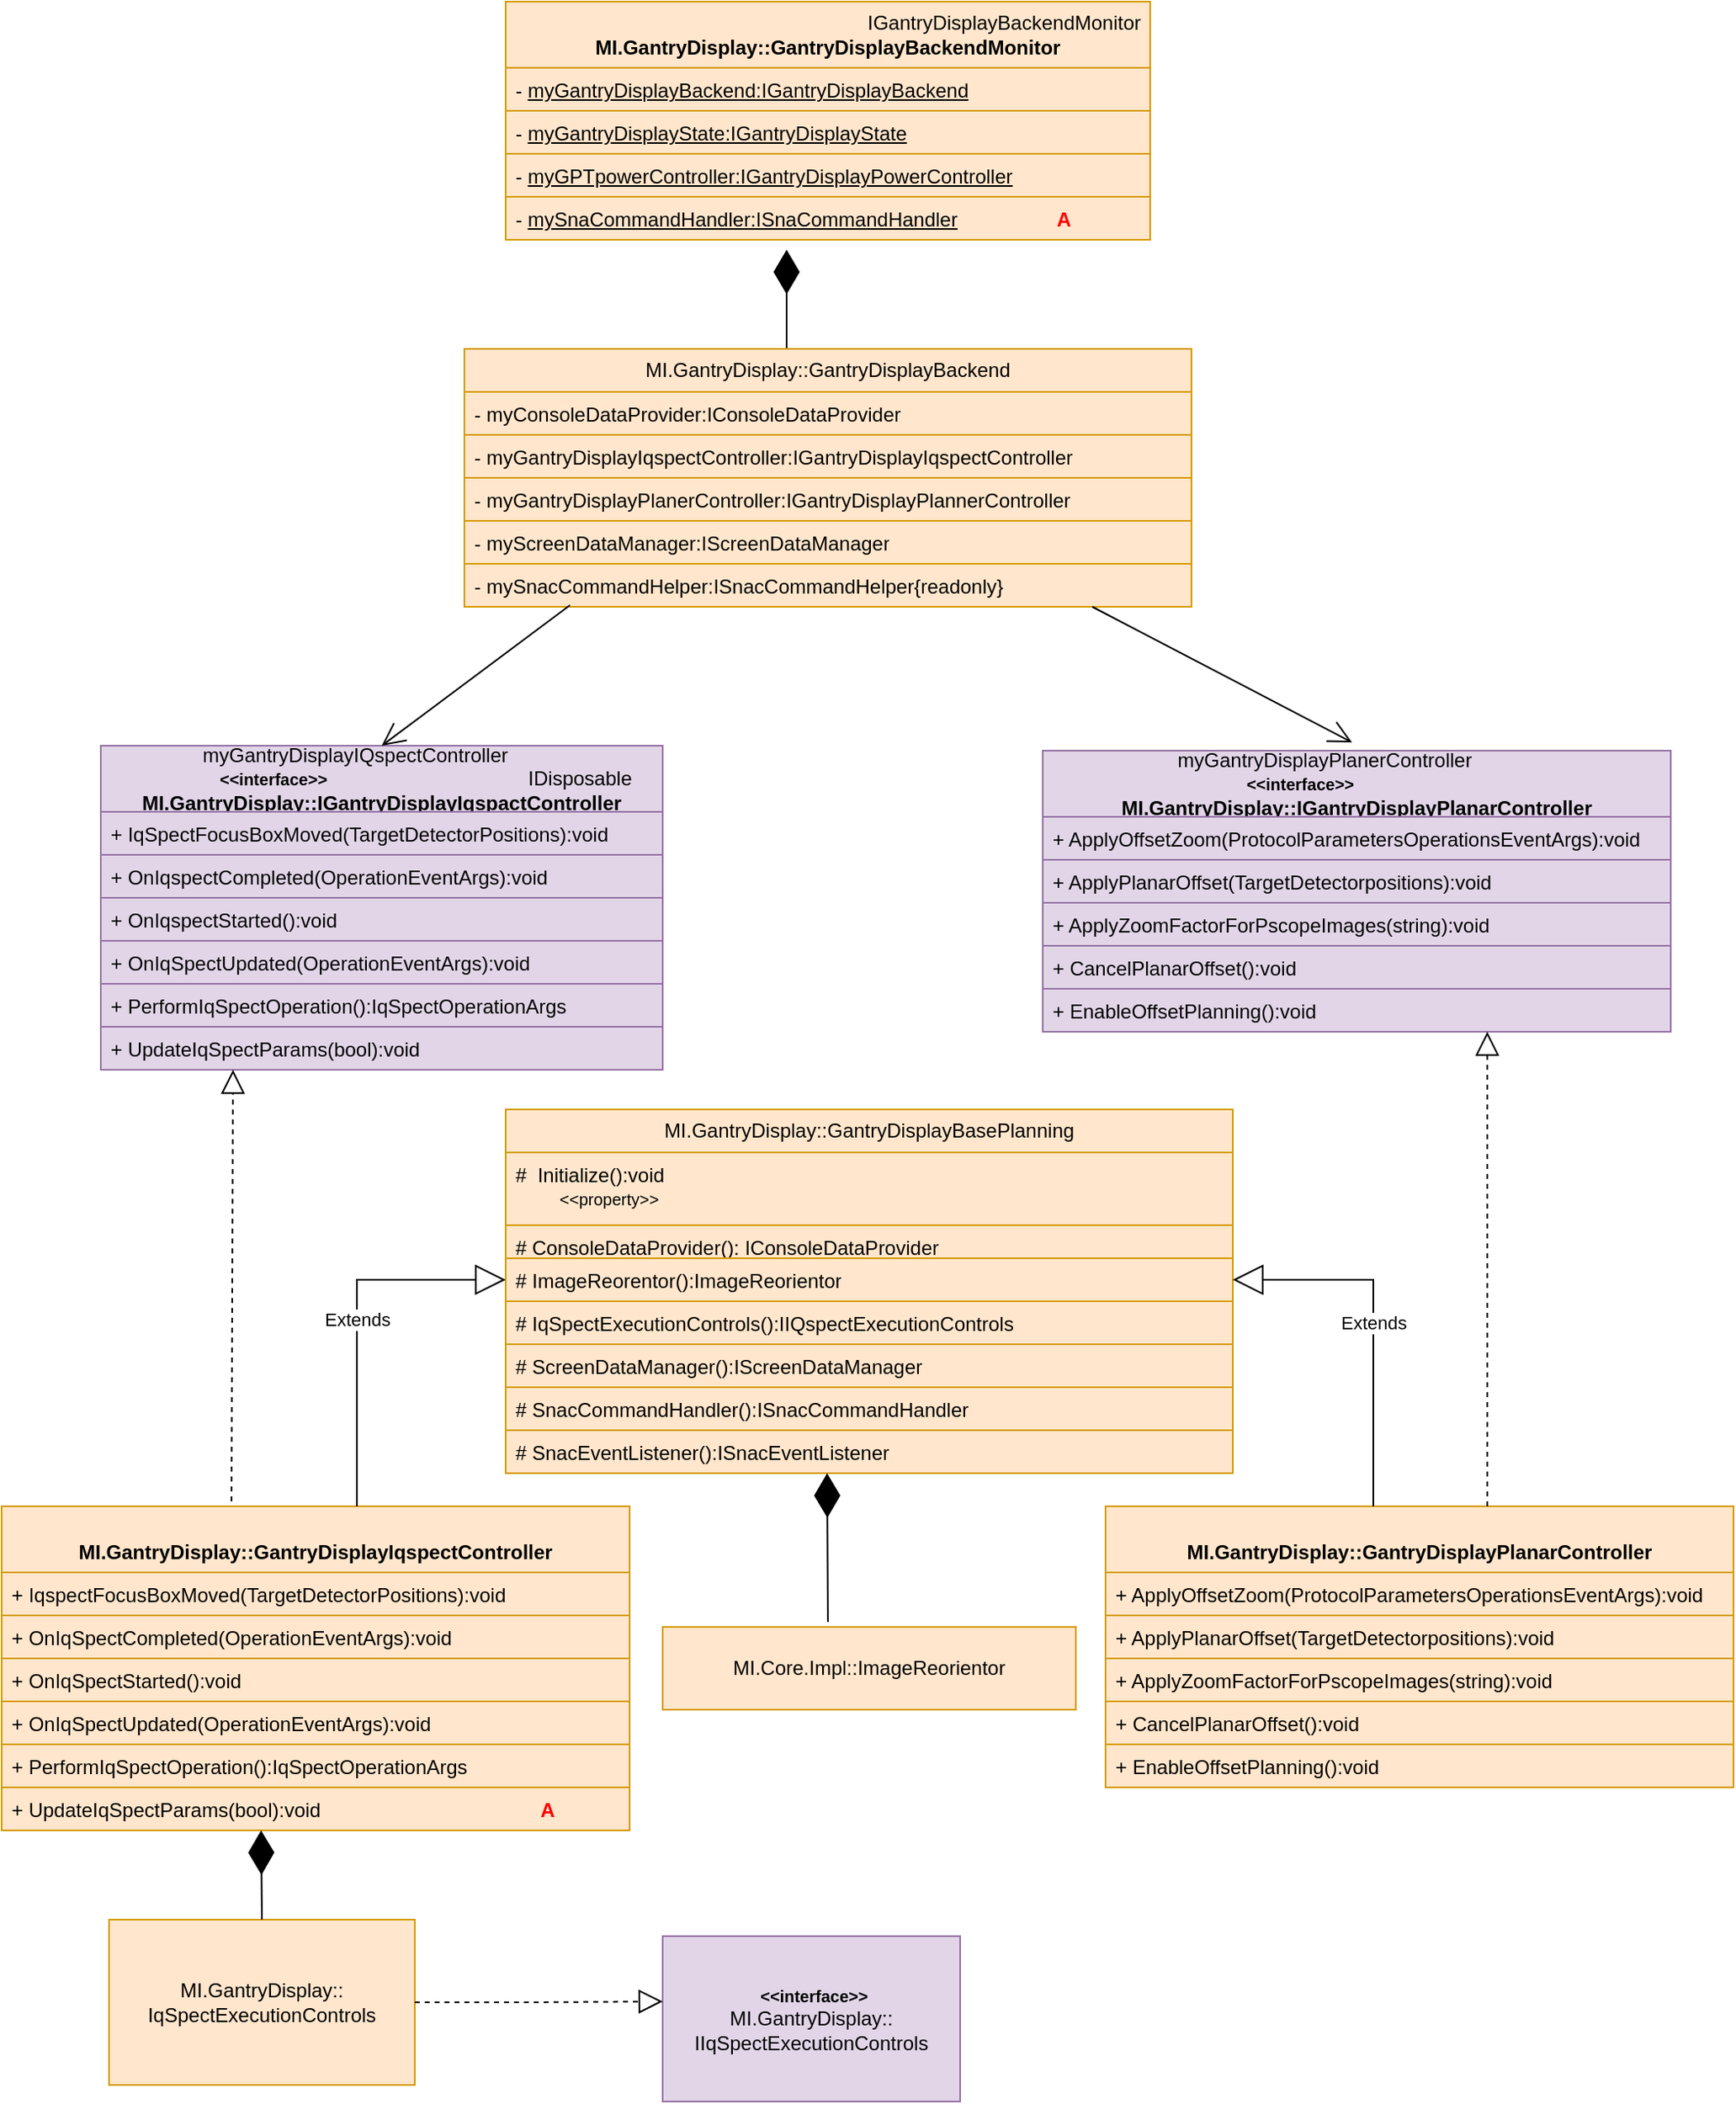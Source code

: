 <mxfile version="26.0.16">
  <diagram name="Page-1" id="TksuoGWnSPnkqVFUxa55">
    <mxGraphModel dx="2261" dy="738" grid="1" gridSize="10" guides="1" tooltips="1" connect="1" arrows="1" fold="1" page="1" pageScale="1" pageWidth="827" pageHeight="1169" math="0" shadow="0">
      <root>
        <mxCell id="0" />
        <mxCell id="1" parent="0" />
        <mxCell id="m1aVc9m82LFshHKvYNeb-1" value="&lt;span style=&quot;white-space: pre;&quot;&gt;&#x9;&lt;/span&gt;&lt;span style=&quot;white-space: pre;&quot;&gt;&#x9;&lt;/span&gt;&lt;span style=&quot;white-space: pre;&quot;&gt;&#x9;&lt;/span&gt;&lt;span style=&quot;white-space: pre;&quot;&gt;&#x9;&lt;/span&gt;&lt;span style=&quot;white-space: pre;&quot;&gt;&#x9;&lt;/span&gt;&lt;span style=&quot;white-space: pre;&quot;&gt;&#x9;&lt;/span&gt;&lt;span style=&quot;white-space: pre;&quot;&gt;&#x9;&lt;/span&gt;&lt;span style=&quot;white-space: pre;&quot;&gt;&#x9;&lt;/span&gt;IGantryDisplayBackendMonitor&lt;br&gt;&lt;b&gt;MI.GantryDisplay::GantryDisplayBackendMonitor&lt;/b&gt;" style="swimlane;fontStyle=0;childLayout=stackLayout;horizontal=1;startSize=40;fillColor=#ffe6cc;horizontalStack=0;resizeParent=1;resizeParentMax=0;resizeLast=0;collapsible=1;marginBottom=0;whiteSpace=wrap;html=1;strokeColor=#d79b00;" parent="1" vertex="1">
          <mxGeometry x="15" y="20" width="390" height="144" as="geometry">
            <mxRectangle x="330" y="180" width="300" height="40" as="alternateBounds" />
          </mxGeometry>
        </mxCell>
        <mxCell id="m1aVc9m82LFshHKvYNeb-2" value="- &lt;u&gt;myGantryDisplayBackend:IGantryDisplayBackend&lt;/u&gt;" style="text;strokeColor=#d79b00;fillColor=#ffe6cc;align=left;verticalAlign=top;spacingLeft=4;spacingRight=4;overflow=hidden;rotatable=0;points=[[0,0.5],[1,0.5]];portConstraint=eastwest;whiteSpace=wrap;html=1;" parent="m1aVc9m82LFshHKvYNeb-1" vertex="1">
          <mxGeometry y="40" width="390" height="26" as="geometry" />
        </mxCell>
        <mxCell id="m1aVc9m82LFshHKvYNeb-3" value="- &lt;u&gt;myGantryDisplayState:IGantryDisplayState&lt;/u&gt;" style="text;strokeColor=#d79b00;fillColor=#ffe6cc;align=left;verticalAlign=top;spacingLeft=4;spacingRight=4;overflow=hidden;rotatable=0;points=[[0,0.5],[1,0.5]];portConstraint=eastwest;whiteSpace=wrap;html=1;" parent="m1aVc9m82LFshHKvYNeb-1" vertex="1">
          <mxGeometry y="66" width="390" height="26" as="geometry" />
        </mxCell>
        <mxCell id="m1aVc9m82LFshHKvYNeb-4" value="- &lt;u&gt;myGPTpowerController:IGantryDisplayPowerController&lt;/u&gt;" style="text;strokeColor=#d79b00;fillColor=#ffe6cc;align=left;verticalAlign=top;spacingLeft=4;spacingRight=4;overflow=hidden;rotatable=0;points=[[0,0.5],[1,0.5]];portConstraint=eastwest;whiteSpace=wrap;html=1;" parent="m1aVc9m82LFshHKvYNeb-1" vertex="1">
          <mxGeometry y="92" width="390" height="26" as="geometry" />
        </mxCell>
        <mxCell id="_K_-Zk2MpaU-eOK9Bb0K-5" value="" style="endArrow=diamondThin;endFill=1;endSize=24;html=1;rounded=0;" edge="1" parent="m1aVc9m82LFshHKvYNeb-1">
          <mxGeometry width="160" relative="1" as="geometry">
            <mxPoint x="170" y="210.02" as="sourcePoint" />
            <mxPoint x="170" y="150" as="targetPoint" />
          </mxGeometry>
        </mxCell>
        <mxCell id="m1aVc9m82LFshHKvYNeb-5" value="- &lt;u&gt;mySnaCommandHandler:ISnaCommandHandler&lt;/u&gt;&amp;nbsp; &amp;nbsp; &amp;nbsp; &amp;nbsp; &amp;nbsp; &amp;nbsp; &amp;nbsp; &amp;nbsp; &amp;nbsp; &lt;b&gt;&lt;font style=&quot;color: rgb(255, 0, 0);&quot;&gt;A&lt;/font&gt;&lt;/b&gt;" style="text;strokeColor=#d79b00;fillColor=#ffe6cc;align=left;verticalAlign=top;spacingLeft=4;spacingRight=4;overflow=hidden;rotatable=0;points=[[0,0.5],[1,0.5]];portConstraint=eastwest;whiteSpace=wrap;html=1;" parent="m1aVc9m82LFshHKvYNeb-1" vertex="1">
          <mxGeometry y="118" width="390" height="26" as="geometry" />
        </mxCell>
        <mxCell id="StuuOwL_MEqQ0MTykpJd-1" value="MI.GantryDisplay::GantryDisplayBackend" style="swimlane;fontStyle=0;childLayout=stackLayout;horizontal=1;startSize=26;fillColor=#ffe6cc;horizontalStack=0;resizeParent=1;resizeParentMax=0;resizeLast=0;collapsible=1;marginBottom=0;whiteSpace=wrap;html=1;strokeColor=#d79b00;" parent="1" vertex="1">
          <mxGeometry x="-10" y="230" width="440" height="156" as="geometry" />
        </mxCell>
        <mxCell id="StuuOwL_MEqQ0MTykpJd-2" value="- myConsoleDataProvider:IConsoleDataProvider" style="text;strokeColor=#d79b00;fillColor=#ffe6cc;align=left;verticalAlign=top;spacingLeft=4;spacingRight=4;overflow=hidden;rotatable=0;points=[[0,0.5],[1,0.5]];portConstraint=eastwest;whiteSpace=wrap;html=1;" parent="StuuOwL_MEqQ0MTykpJd-1" vertex="1">
          <mxGeometry y="26" width="440" height="26" as="geometry" />
        </mxCell>
        <mxCell id="StuuOwL_MEqQ0MTykpJd-3" value="- myGantryDisplayIqspectController:IGantryDisplayIqspectController" style="text;strokeColor=#d79b00;fillColor=#ffe6cc;align=left;verticalAlign=top;spacingLeft=4;spacingRight=4;overflow=hidden;rotatable=0;points=[[0,0.5],[1,0.5]];portConstraint=eastwest;whiteSpace=wrap;html=1;" parent="StuuOwL_MEqQ0MTykpJd-1" vertex="1">
          <mxGeometry y="52" width="440" height="26" as="geometry" />
        </mxCell>
        <mxCell id="StuuOwL_MEqQ0MTykpJd-4" value="- myGantryDisplayPlanerController:IGantryDisplayPlannerController" style="text;strokeColor=#d79b00;fillColor=#ffe6cc;align=left;verticalAlign=top;spacingLeft=4;spacingRight=4;overflow=hidden;rotatable=0;points=[[0,0.5],[1,0.5]];portConstraint=eastwest;whiteSpace=wrap;html=1;" parent="StuuOwL_MEqQ0MTykpJd-1" vertex="1">
          <mxGeometry y="78" width="440" height="26" as="geometry" />
        </mxCell>
        <mxCell id="_K_-Zk2MpaU-eOK9Bb0K-1" value="- myScreenDataManager:IScreenDataManager" style="text;strokeColor=#d79b00;fillColor=#ffe6cc;align=left;verticalAlign=top;spacingLeft=4;spacingRight=4;overflow=hidden;rotatable=0;points=[[0,0.5],[1,0.5]];portConstraint=eastwest;whiteSpace=wrap;html=1;" vertex="1" parent="StuuOwL_MEqQ0MTykpJd-1">
          <mxGeometry y="104" width="440" height="26" as="geometry" />
        </mxCell>
        <mxCell id="_K_-Zk2MpaU-eOK9Bb0K-2" value="- mySnacCommandHelper:ISnacCommandHelper{readonly}" style="text;strokeColor=#d79b00;fillColor=#ffe6cc;align=left;verticalAlign=top;spacingLeft=4;spacingRight=4;overflow=hidden;rotatable=0;points=[[0,0.5],[1,0.5]];portConstraint=eastwest;whiteSpace=wrap;html=1;" vertex="1" parent="StuuOwL_MEqQ0MTykpJd-1">
          <mxGeometry y="130" width="440" height="26" as="geometry" />
        </mxCell>
        <mxCell id="_K_-Zk2MpaU-eOK9Bb0K-6" value="&lt;span style=&quot;white-space: pre;&quot;&gt;&#x9;&lt;/span&gt;&lt;span style=&quot;white-space: pre;&quot;&gt;&#x9;&lt;/span&gt;&lt;span style=&quot;white-space: pre;&quot;&gt;&#x9;&lt;/span&gt;myGantryDisplayIQspectController&lt;span style=&quot;white-space: pre;&quot;&gt;&#x9;&lt;/span&gt;&lt;span style=&quot;white-space: pre;&quot;&gt;&#x9;&lt;/span&gt;&lt;span style=&quot;white-space: pre;&quot;&gt;&#x9;&lt;/span&gt;&lt;span style=&quot;white-space: pre;&quot;&gt;&#x9;&lt;/span&gt;&lt;span style=&quot;white-space: pre;&quot;&gt;&#x9;&lt;/span&gt;&amp;nbsp; &amp;nbsp; &amp;nbsp; &amp;nbsp; &amp;nbsp; &amp;nbsp; &amp;nbsp; &amp;nbsp; &amp;nbsp;&lt;b&gt; &lt;font style=&quot;font-size: 10px;&quot;&gt;&amp;lt;&amp;lt;interface&amp;gt;&amp;gt;&lt;/font&gt;&lt;span style=&quot;white-space: pre;&quot;&gt;&#x9;&lt;/span&gt;&lt;/b&gt;&lt;span style=&quot;white-space: pre;&quot;&gt;&#x9;&lt;/span&gt;&lt;span style=&quot;white-space: pre;&quot;&gt;&#x9;&lt;/span&gt;&lt;span style=&quot;white-space: pre;&quot;&gt;&#x9;&lt;/span&gt;&lt;span style=&quot;white-space: pre;&quot;&gt;&#x9;&lt;/span&gt;IDisposable&lt;br&gt;&lt;b&gt;MI.GantryDisplay::IGantryDisplayIqspactController&lt;/b&gt;" style="swimlane;fontStyle=0;childLayout=stackLayout;horizontal=1;startSize=40;fillColor=#e1d5e7;horizontalStack=0;resizeParent=1;resizeParentMax=0;resizeLast=0;collapsible=1;marginBottom=0;whiteSpace=wrap;html=1;strokeColor=#9673a6;" vertex="1" parent="1">
          <mxGeometry x="-230" y="470" width="340" height="196" as="geometry">
            <mxRectangle x="330" y="180" width="300" height="40" as="alternateBounds" />
          </mxGeometry>
        </mxCell>
        <mxCell id="_K_-Zk2MpaU-eOK9Bb0K-7" value="+ IqSpectFocusBoxMoved(TargetDetectorPositions):void" style="text;strokeColor=#9673a6;fillColor=#e1d5e7;align=left;verticalAlign=top;spacingLeft=4;spacingRight=4;overflow=hidden;rotatable=0;points=[[0,0.5],[1,0.5]];portConstraint=eastwest;whiteSpace=wrap;html=1;" vertex="1" parent="_K_-Zk2MpaU-eOK9Bb0K-6">
          <mxGeometry y="40" width="340" height="26" as="geometry" />
        </mxCell>
        <mxCell id="_K_-Zk2MpaU-eOK9Bb0K-8" value="+ OnIqspectCompleted(OperationEventArgs):void" style="text;strokeColor=#9673a6;fillColor=#e1d5e7;align=left;verticalAlign=top;spacingLeft=4;spacingRight=4;overflow=hidden;rotatable=0;points=[[0,0.5],[1,0.5]];portConstraint=eastwest;whiteSpace=wrap;html=1;" vertex="1" parent="_K_-Zk2MpaU-eOK9Bb0K-6">
          <mxGeometry y="66" width="340" height="26" as="geometry" />
        </mxCell>
        <mxCell id="_K_-Zk2MpaU-eOK9Bb0K-9" value="+ OnIqspectStarted():void" style="text;strokeColor=#9673a6;fillColor=#e1d5e7;align=left;verticalAlign=top;spacingLeft=4;spacingRight=4;overflow=hidden;rotatable=0;points=[[0,0.5],[1,0.5]];portConstraint=eastwest;whiteSpace=wrap;html=1;" vertex="1" parent="_K_-Zk2MpaU-eOK9Bb0K-6">
          <mxGeometry y="92" width="340" height="26" as="geometry" />
        </mxCell>
        <mxCell id="_K_-Zk2MpaU-eOK9Bb0K-11" value="+ OnIqSpectUpdated(OperationEventArgs):void" style="text;strokeColor=#9673a6;fillColor=#e1d5e7;align=left;verticalAlign=top;spacingLeft=4;spacingRight=4;overflow=hidden;rotatable=0;points=[[0,0.5],[1,0.5]];portConstraint=eastwest;whiteSpace=wrap;html=1;" vertex="1" parent="_K_-Zk2MpaU-eOK9Bb0K-6">
          <mxGeometry y="118" width="340" height="26" as="geometry" />
        </mxCell>
        <mxCell id="_K_-Zk2MpaU-eOK9Bb0K-18" value="+ PerformIqSpectOperation():IqSpectOperationArgs" style="text;strokeColor=#9673a6;fillColor=#e1d5e7;align=left;verticalAlign=top;spacingLeft=4;spacingRight=4;overflow=hidden;rotatable=0;points=[[0,0.5],[1,0.5]];portConstraint=eastwest;whiteSpace=wrap;html=1;" vertex="1" parent="_K_-Zk2MpaU-eOK9Bb0K-6">
          <mxGeometry y="144" width="340" height="26" as="geometry" />
        </mxCell>
        <mxCell id="_K_-Zk2MpaU-eOK9Bb0K-19" value="+ UpdateIqSpectParams(bool):void" style="text;strokeColor=#9673a6;fillColor=#e1d5e7;align=left;verticalAlign=top;spacingLeft=4;spacingRight=4;overflow=hidden;rotatable=0;points=[[0,0.5],[1,0.5]];portConstraint=eastwest;whiteSpace=wrap;html=1;" vertex="1" parent="_K_-Zk2MpaU-eOK9Bb0K-6">
          <mxGeometry y="170" width="340" height="26" as="geometry" />
        </mxCell>
        <mxCell id="_K_-Zk2MpaU-eOK9Bb0K-20" value="&lt;span style=&quot;white-space: pre;&quot;&gt;&#x9;&lt;/span&gt;&lt;span style=&quot;white-space: pre;&quot;&gt;&#x9;&lt;/span&gt;&lt;span style=&quot;white-space: pre;&quot;&gt;&#x9;&lt;/span&gt;myGantryDisplayPlanerController&lt;span style=&quot;white-space: pre;&quot;&gt;&#x9;&lt;/span&gt;&lt;span style=&quot;white-space: pre;&quot;&gt;&#x9;&lt;/span&gt;&lt;span style=&quot;white-space: pre;&quot;&gt;&#x9;&lt;/span&gt;&lt;span style=&quot;white-space: pre;&quot;&gt;&#x9;&lt;/span&gt;&lt;span style=&quot;white-space: pre;&quot;&gt;&#x9;&lt;/span&gt;&amp;nbsp; &amp;nbsp; &amp;nbsp; &amp;nbsp; &amp;nbsp; &amp;nbsp; &amp;nbsp; &amp;nbsp; &amp;nbsp;&lt;b&gt; &lt;font style=&quot;font-size: 10px;&quot;&gt;&amp;lt;&amp;lt;interface&amp;gt;&amp;gt;&lt;/font&gt;&lt;/b&gt;&lt;span style=&quot;white-space: pre;&quot;&gt;&#x9;&lt;/span&gt;&lt;span style=&quot;white-space: pre;&quot;&gt;&#x9;&lt;/span&gt;&lt;span style=&quot;white-space: pre;&quot;&gt;&#x9;&lt;/span&gt;&lt;span style=&quot;white-space: pre;&quot;&gt;&#x9;&lt;/span&gt;&lt;span style=&quot;white-space: pre;&quot;&gt;&#x9;&lt;/span&gt;&lt;br&gt;&lt;b&gt;MI.GantryDisplay::IGantryDisplayPlanarController&lt;/b&gt;" style="swimlane;fontStyle=0;childLayout=stackLayout;horizontal=1;startSize=40;fillColor=#e1d5e7;horizontalStack=0;resizeParent=1;resizeParentMax=0;resizeLast=0;collapsible=1;marginBottom=0;whiteSpace=wrap;html=1;strokeColor=#9673a6;" vertex="1" parent="1">
          <mxGeometry x="340" y="473" width="380" height="170" as="geometry">
            <mxRectangle x="330" y="180" width="300" height="40" as="alternateBounds" />
          </mxGeometry>
        </mxCell>
        <mxCell id="_K_-Zk2MpaU-eOK9Bb0K-21" value="+ ApplyOffsetZoom(ProtocolParametersOperationsEventArgs):void" style="text;strokeColor=#9673a6;fillColor=#e1d5e7;align=left;verticalAlign=top;spacingLeft=4;spacingRight=4;overflow=hidden;rotatable=0;points=[[0,0.5],[1,0.5]];portConstraint=eastwest;whiteSpace=wrap;html=1;" vertex="1" parent="_K_-Zk2MpaU-eOK9Bb0K-20">
          <mxGeometry y="40" width="380" height="26" as="geometry" />
        </mxCell>
        <mxCell id="_K_-Zk2MpaU-eOK9Bb0K-22" value="+ ApplyPlanarOffset(TargetDetectorpositions):void" style="text;strokeColor=#9673a6;fillColor=#e1d5e7;align=left;verticalAlign=top;spacingLeft=4;spacingRight=4;overflow=hidden;rotatable=0;points=[[0,0.5],[1,0.5]];portConstraint=eastwest;whiteSpace=wrap;html=1;" vertex="1" parent="_K_-Zk2MpaU-eOK9Bb0K-20">
          <mxGeometry y="66" width="380" height="26" as="geometry" />
        </mxCell>
        <mxCell id="_K_-Zk2MpaU-eOK9Bb0K-23" value="+ ApplyZoomFactorForPscopeImages(string):void" style="text;strokeColor=#9673a6;fillColor=#e1d5e7;align=left;verticalAlign=top;spacingLeft=4;spacingRight=4;overflow=hidden;rotatable=0;points=[[0,0.5],[1,0.5]];portConstraint=eastwest;whiteSpace=wrap;html=1;" vertex="1" parent="_K_-Zk2MpaU-eOK9Bb0K-20">
          <mxGeometry y="92" width="380" height="26" as="geometry" />
        </mxCell>
        <mxCell id="_K_-Zk2MpaU-eOK9Bb0K-24" value="+ CancelPlanarOffset():void" style="text;strokeColor=#9673a6;fillColor=#e1d5e7;align=left;verticalAlign=top;spacingLeft=4;spacingRight=4;overflow=hidden;rotatable=0;points=[[0,0.5],[1,0.5]];portConstraint=eastwest;whiteSpace=wrap;html=1;" vertex="1" parent="_K_-Zk2MpaU-eOK9Bb0K-20">
          <mxGeometry y="118" width="380" height="26" as="geometry" />
        </mxCell>
        <mxCell id="_K_-Zk2MpaU-eOK9Bb0K-25" value="+ EnableOffsetPlanning():void" style="text;strokeColor=#9673a6;fillColor=#e1d5e7;align=left;verticalAlign=top;spacingLeft=4;spacingRight=4;overflow=hidden;rotatable=0;points=[[0,0.5],[1,0.5]];portConstraint=eastwest;whiteSpace=wrap;html=1;" vertex="1" parent="_K_-Zk2MpaU-eOK9Bb0K-20">
          <mxGeometry y="144" width="380" height="26" as="geometry" />
        </mxCell>
        <mxCell id="_K_-Zk2MpaU-eOK9Bb0K-27" value="" style="endArrow=open;endFill=1;endSize=12;html=1;rounded=0;entryX=0.521;entryY=-0.005;entryDx=0;entryDy=0;entryPerimeter=0;" edge="1" parent="1">
          <mxGeometry width="160" relative="1" as="geometry">
            <mxPoint x="370" y="386" as="sourcePoint" />
            <mxPoint x="527.14" y="468.02" as="targetPoint" />
          </mxGeometry>
        </mxCell>
        <mxCell id="_K_-Zk2MpaU-eOK9Bb0K-28" value="" style="endArrow=open;endFill=1;endSize=12;html=1;rounded=0;entryX=0.459;entryY=0.005;entryDx=0;entryDy=0;entryPerimeter=0;" edge="1" parent="1">
          <mxGeometry width="160" relative="1" as="geometry">
            <mxPoint x="53.94" y="385.02" as="sourcePoint" />
            <mxPoint x="-60.0" y="470" as="targetPoint" />
          </mxGeometry>
        </mxCell>
        <mxCell id="_K_-Zk2MpaU-eOK9Bb0K-30" value="MI.GantryDisplay::GantryDisplayBasePlanning" style="swimlane;fontStyle=0;childLayout=stackLayout;horizontal=1;startSize=26;fillColor=#ffe6cc;horizontalStack=0;resizeParent=1;resizeParentMax=0;resizeLast=0;collapsible=1;marginBottom=0;whiteSpace=wrap;html=1;strokeColor=#d79b00;" vertex="1" parent="1">
          <mxGeometry x="15" y="690" width="440" height="220" as="geometry" />
        </mxCell>
        <mxCell id="_K_-Zk2MpaU-eOK9Bb0K-31" value="#&amp;nbsp; Initialize():void&lt;div&gt;&lt;span style=&quot;white-space: pre;&quot;&gt;&#x9;&lt;/span&gt;&lt;span style=&quot;font-size: 10px; text-align: center; background-color: transparent; color: light-dark(rgb(0, 0, 0), rgb(255, 255, 255));&quot;&gt;&amp;lt;&amp;lt;property&amp;gt;&amp;gt;&lt;/span&gt;&lt;br&gt;&lt;/div&gt;" style="text;strokeColor=#d79b00;fillColor=#ffe6cc;align=left;verticalAlign=top;spacingLeft=4;spacingRight=4;overflow=hidden;rotatable=0;points=[[0,0.5],[1,0.5]];portConstraint=eastwest;whiteSpace=wrap;html=1;" vertex="1" parent="_K_-Zk2MpaU-eOK9Bb0K-30">
          <mxGeometry y="26" width="440" height="44" as="geometry" />
        </mxCell>
        <mxCell id="_K_-Zk2MpaU-eOK9Bb0K-32" value="# ConsoleDataProvider(): IConsoleDataProvider" style="text;strokeColor=#d79b00;fillColor=#ffe6cc;align=left;verticalAlign=top;spacingLeft=4;spacingRight=4;overflow=hidden;rotatable=0;points=[[0,0.5],[1,0.5]];portConstraint=eastwest;whiteSpace=wrap;html=1;" vertex="1" parent="_K_-Zk2MpaU-eOK9Bb0K-30">
          <mxGeometry y="70" width="440" height="20" as="geometry" />
        </mxCell>
        <mxCell id="_K_-Zk2MpaU-eOK9Bb0K-33" value="# ImageReorentor():ImageReorientor" style="text;strokeColor=#d79b00;fillColor=#ffe6cc;align=left;verticalAlign=top;spacingLeft=4;spacingRight=4;overflow=hidden;rotatable=0;points=[[0,0.5],[1,0.5]];portConstraint=eastwest;whiteSpace=wrap;html=1;" vertex="1" parent="_K_-Zk2MpaU-eOK9Bb0K-30">
          <mxGeometry y="90" width="440" height="26" as="geometry" />
        </mxCell>
        <mxCell id="_K_-Zk2MpaU-eOK9Bb0K-34" value="# IqSpectExecutionControls():IIQspectExecutionControls" style="text;strokeColor=#d79b00;fillColor=#ffe6cc;align=left;verticalAlign=top;spacingLeft=4;spacingRight=4;overflow=hidden;rotatable=0;points=[[0,0.5],[1,0.5]];portConstraint=eastwest;whiteSpace=wrap;html=1;" vertex="1" parent="_K_-Zk2MpaU-eOK9Bb0K-30">
          <mxGeometry y="116" width="440" height="26" as="geometry" />
        </mxCell>
        <mxCell id="_K_-Zk2MpaU-eOK9Bb0K-35" value="# ScreenDataManager():IScreenDataManager" style="text;strokeColor=#d79b00;fillColor=#ffe6cc;align=left;verticalAlign=top;spacingLeft=4;spacingRight=4;overflow=hidden;rotatable=0;points=[[0,0.5],[1,0.5]];portConstraint=eastwest;whiteSpace=wrap;html=1;" vertex="1" parent="_K_-Zk2MpaU-eOK9Bb0K-30">
          <mxGeometry y="142" width="440" height="26" as="geometry" />
        </mxCell>
        <mxCell id="_K_-Zk2MpaU-eOK9Bb0K-38" value="# SnacCommandHandler():ISnacCommandHandler" style="text;strokeColor=#d79b00;fillColor=#ffe6cc;align=left;verticalAlign=top;spacingLeft=4;spacingRight=4;overflow=hidden;rotatable=0;points=[[0,0.5],[1,0.5]];portConstraint=eastwest;whiteSpace=wrap;html=1;" vertex="1" parent="_K_-Zk2MpaU-eOK9Bb0K-30">
          <mxGeometry y="168" width="440" height="26" as="geometry" />
        </mxCell>
        <mxCell id="_K_-Zk2MpaU-eOK9Bb0K-39" value="# SnacEventListener():ISnacEventListener" style="text;strokeColor=#d79b00;fillColor=#ffe6cc;align=left;verticalAlign=top;spacingLeft=4;spacingRight=4;overflow=hidden;rotatable=0;points=[[0,0.5],[1,0.5]];portConstraint=eastwest;whiteSpace=wrap;html=1;" vertex="1" parent="_K_-Zk2MpaU-eOK9Bb0K-30">
          <mxGeometry y="194" width="440" height="26" as="geometry" />
        </mxCell>
        <mxCell id="_K_-Zk2MpaU-eOK9Bb0K-41" value="&lt;span style=&quot;white-space: pre;&quot;&gt;&#x9;&lt;/span&gt;&lt;span style=&quot;white-space: pre;&quot;&gt;&#x9;&lt;/span&gt;&lt;span style=&quot;white-space: pre;&quot;&gt;&#x9;&lt;/span&gt;&lt;span style=&quot;white-space: pre;&quot;&gt;&#x9;&lt;/span&gt;&lt;span style=&quot;white-space: pre;&quot;&gt;&#x9;&lt;/span&gt;&lt;span style=&quot;white-space: pre;&quot;&gt;&#x9;&lt;/span&gt;&lt;span style=&quot;white-space: pre;&quot;&gt;&#x9;&lt;/span&gt;&lt;span style=&quot;white-space: pre;&quot;&gt;&#x9;&lt;/span&gt;&lt;br&gt;&lt;b&gt;MI.GantryDisplay::GantryDisplayPlanarController&lt;/b&gt;" style="swimlane;fontStyle=0;childLayout=stackLayout;horizontal=1;startSize=40;fillColor=#ffe6cc;horizontalStack=0;resizeParent=1;resizeParentMax=0;resizeLast=0;collapsible=1;marginBottom=0;whiteSpace=wrap;html=1;strokeColor=#d79b00;" vertex="1" parent="1">
          <mxGeometry x="378" y="930" width="380" height="170" as="geometry">
            <mxRectangle x="330" y="180" width="300" height="40" as="alternateBounds" />
          </mxGeometry>
        </mxCell>
        <mxCell id="_K_-Zk2MpaU-eOK9Bb0K-42" value="+ ApplyOffsetZoom(ProtocolParametersOperationsEventArgs):void" style="text;strokeColor=#d79b00;fillColor=#ffe6cc;align=left;verticalAlign=top;spacingLeft=4;spacingRight=4;overflow=hidden;rotatable=0;points=[[0,0.5],[1,0.5]];portConstraint=eastwest;whiteSpace=wrap;html=1;" vertex="1" parent="_K_-Zk2MpaU-eOK9Bb0K-41">
          <mxGeometry y="40" width="380" height="26" as="geometry" />
        </mxCell>
        <mxCell id="_K_-Zk2MpaU-eOK9Bb0K-43" value="+ ApplyPlanarOffset(TargetDetectorpositions):void" style="text;strokeColor=#d79b00;fillColor=#ffe6cc;align=left;verticalAlign=top;spacingLeft=4;spacingRight=4;overflow=hidden;rotatable=0;points=[[0,0.5],[1,0.5]];portConstraint=eastwest;whiteSpace=wrap;html=1;" vertex="1" parent="_K_-Zk2MpaU-eOK9Bb0K-41">
          <mxGeometry y="66" width="380" height="26" as="geometry" />
        </mxCell>
        <mxCell id="_K_-Zk2MpaU-eOK9Bb0K-44" value="+ ApplyZoomFactorForPscopeImages(string):void" style="text;strokeColor=#d79b00;fillColor=#ffe6cc;align=left;verticalAlign=top;spacingLeft=4;spacingRight=4;overflow=hidden;rotatable=0;points=[[0,0.5],[1,0.5]];portConstraint=eastwest;whiteSpace=wrap;html=1;" vertex="1" parent="_K_-Zk2MpaU-eOK9Bb0K-41">
          <mxGeometry y="92" width="380" height="26" as="geometry" />
        </mxCell>
        <mxCell id="_K_-Zk2MpaU-eOK9Bb0K-45" value="+ CancelPlanarOffset():void" style="text;strokeColor=#d79b00;fillColor=#ffe6cc;align=left;verticalAlign=top;spacingLeft=4;spacingRight=4;overflow=hidden;rotatable=0;points=[[0,0.5],[1,0.5]];portConstraint=eastwest;whiteSpace=wrap;html=1;" vertex="1" parent="_K_-Zk2MpaU-eOK9Bb0K-41">
          <mxGeometry y="118" width="380" height="26" as="geometry" />
        </mxCell>
        <mxCell id="_K_-Zk2MpaU-eOK9Bb0K-46" value="+ EnableOffsetPlanning():void" style="text;strokeColor=#d79b00;fillColor=#ffe6cc;align=left;verticalAlign=top;spacingLeft=4;spacingRight=4;overflow=hidden;rotatable=0;points=[[0,0.5],[1,0.5]];portConstraint=eastwest;whiteSpace=wrap;html=1;" vertex="1" parent="_K_-Zk2MpaU-eOK9Bb0K-41">
          <mxGeometry y="144" width="380" height="26" as="geometry" />
        </mxCell>
        <mxCell id="_K_-Zk2MpaU-eOK9Bb0K-47" value="&lt;span style=&quot;white-space: pre;&quot;&gt;&#x9;&lt;/span&gt;&lt;span style=&quot;white-space: pre;&quot;&gt;&#x9;&lt;/span&gt;&lt;span style=&quot;white-space: pre;&quot;&gt;&#x9;&lt;/span&gt;&lt;span style=&quot;white-space: pre;&quot;&gt;&#x9;&lt;/span&gt;&lt;span style=&quot;white-space: pre;&quot;&gt;&#x9;&lt;/span&gt;&lt;span style=&quot;white-space: pre;&quot;&gt;&#x9;&lt;/span&gt;&lt;span style=&quot;white-space: pre;&quot;&gt;&#x9;&lt;/span&gt;&lt;span style=&quot;white-space: pre;&quot;&gt;&#x9;&lt;/span&gt;&lt;br&gt;&lt;b&gt;MI.GantryDisplay::GantryDisplayIqspectController&lt;/b&gt;" style="swimlane;fontStyle=0;childLayout=stackLayout;horizontal=1;startSize=40;fillColor=#ffe6cc;horizontalStack=0;resizeParent=1;resizeParentMax=0;resizeLast=0;collapsible=1;marginBottom=0;whiteSpace=wrap;html=1;strokeColor=#d79b00;" vertex="1" parent="1">
          <mxGeometry x="-290" y="930" width="380" height="196" as="geometry">
            <mxRectangle x="330" y="180" width="300" height="40" as="alternateBounds" />
          </mxGeometry>
        </mxCell>
        <mxCell id="_K_-Zk2MpaU-eOK9Bb0K-48" value="+ IqspectFocusBoxMoved(TargetDetectorPositions):void" style="text;strokeColor=#d79b00;fillColor=#ffe6cc;align=left;verticalAlign=top;spacingLeft=4;spacingRight=4;overflow=hidden;rotatable=0;points=[[0,0.5],[1,0.5]];portConstraint=eastwest;whiteSpace=wrap;html=1;" vertex="1" parent="_K_-Zk2MpaU-eOK9Bb0K-47">
          <mxGeometry y="40" width="380" height="26" as="geometry" />
        </mxCell>
        <mxCell id="_K_-Zk2MpaU-eOK9Bb0K-49" value="+ OnIqSpectCompleted(OperationEventArgs):void" style="text;strokeColor=#d79b00;fillColor=#ffe6cc;align=left;verticalAlign=top;spacingLeft=4;spacingRight=4;overflow=hidden;rotatable=0;points=[[0,0.5],[1,0.5]];portConstraint=eastwest;whiteSpace=wrap;html=1;" vertex="1" parent="_K_-Zk2MpaU-eOK9Bb0K-47">
          <mxGeometry y="66" width="380" height="26" as="geometry" />
        </mxCell>
        <mxCell id="_K_-Zk2MpaU-eOK9Bb0K-50" value="+ OnIqSpectStarted():void" style="text;strokeColor=#d79b00;fillColor=#ffe6cc;align=left;verticalAlign=top;spacingLeft=4;spacingRight=4;overflow=hidden;rotatable=0;points=[[0,0.5],[1,0.5]];portConstraint=eastwest;whiteSpace=wrap;html=1;" vertex="1" parent="_K_-Zk2MpaU-eOK9Bb0K-47">
          <mxGeometry y="92" width="380" height="26" as="geometry" />
        </mxCell>
        <mxCell id="_K_-Zk2MpaU-eOK9Bb0K-51" value="+ OnIqSpectUpdated(OperationEventArgs):void" style="text;strokeColor=#d79b00;fillColor=#ffe6cc;align=left;verticalAlign=top;spacingLeft=4;spacingRight=4;overflow=hidden;rotatable=0;points=[[0,0.5],[1,0.5]];portConstraint=eastwest;whiteSpace=wrap;html=1;" vertex="1" parent="_K_-Zk2MpaU-eOK9Bb0K-47">
          <mxGeometry y="118" width="380" height="26" as="geometry" />
        </mxCell>
        <mxCell id="_K_-Zk2MpaU-eOK9Bb0K-52" value="+ PerformIqSpectOperation():IqSpectOperationArgs" style="text;strokeColor=#d79b00;fillColor=#ffe6cc;align=left;verticalAlign=top;spacingLeft=4;spacingRight=4;overflow=hidden;rotatable=0;points=[[0,0.5],[1,0.5]];portConstraint=eastwest;whiteSpace=wrap;html=1;" vertex="1" parent="_K_-Zk2MpaU-eOK9Bb0K-47">
          <mxGeometry y="144" width="380" height="26" as="geometry" />
        </mxCell>
        <mxCell id="_K_-Zk2MpaU-eOK9Bb0K-53" value="+ UpdateIqSpectParams(bool):void&lt;span style=&quot;white-space: pre;&quot;&gt;&#x9;&lt;/span&gt;&lt;span style=&quot;white-space: pre;&quot;&gt;&#x9;&lt;/span&gt;&lt;span style=&quot;white-space: pre;&quot;&gt;&#x9;&lt;/span&gt;&lt;span style=&quot;white-space: pre;&quot;&gt;&#x9;&lt;/span&gt;&lt;span style=&quot;white-space: pre;&quot;&gt;&#x9;&lt;/span&gt;&lt;b&gt;&lt;font style=&quot;color: rgb(255, 0, 0);&quot;&gt;A&lt;/font&gt;&lt;/b&gt;&lt;span style=&quot;white-space: pre;&quot;&gt;&#x9;&lt;/span&gt;" style="text;strokeColor=#d79b00;fillColor=#ffe6cc;align=left;verticalAlign=top;spacingLeft=4;spacingRight=4;overflow=hidden;rotatable=0;points=[[0,0.5],[1,0.5]];portConstraint=eastwest;whiteSpace=wrap;html=1;" vertex="1" parent="_K_-Zk2MpaU-eOK9Bb0K-47">
          <mxGeometry y="170" width="380" height="26" as="geometry" />
        </mxCell>
        <mxCell id="_K_-Zk2MpaU-eOK9Bb0K-54" value="MI.Core.Impl::ImageReorientor" style="html=1;whiteSpace=wrap;fillColor=#ffe6cc;strokeColor=#d79b00;" vertex="1" parent="1">
          <mxGeometry x="110" y="1003" width="250" height="50" as="geometry" />
        </mxCell>
        <mxCell id="_K_-Zk2MpaU-eOK9Bb0K-55" value="&lt;b&gt;&amp;nbsp;&lt;font style=&quot;font-size: 10px;&quot;&gt;&amp;lt;&amp;lt;interface&amp;gt;&amp;gt;&lt;br&gt;&lt;/font&gt;&lt;/b&gt;MI.GantryDisplay:: IIqSpectExecutionControls" style="html=1;whiteSpace=wrap;fillColor=#e1d5e7;strokeColor=#9673a6;" vertex="1" parent="1">
          <mxGeometry x="110" y="1190" width="180" height="100" as="geometry" />
        </mxCell>
        <mxCell id="_K_-Zk2MpaU-eOK9Bb0K-56" value="MI.GantryDisplay:: IqSpectExecutionControls" style="html=1;whiteSpace=wrap;fillColor=#ffe6cc;strokeColor=#d79b00;" vertex="1" parent="1">
          <mxGeometry x="-225" y="1180" width="185" height="100" as="geometry" />
        </mxCell>
        <mxCell id="_K_-Zk2MpaU-eOK9Bb0K-57" value="" style="endArrow=diamondThin;endFill=1;endSize=24;html=1;rounded=0;" edge="1" parent="1">
          <mxGeometry width="160" relative="1" as="geometry">
            <mxPoint x="210" y="1000" as="sourcePoint" />
            <mxPoint x="209.5" y="910" as="targetPoint" />
          </mxGeometry>
        </mxCell>
        <mxCell id="_K_-Zk2MpaU-eOK9Bb0K-58" value="" style="endArrow=diamondThin;endFill=1;endSize=24;html=1;rounded=0;exitX=0.5;exitY=0;exitDx=0;exitDy=0;" edge="1" parent="1" source="_K_-Zk2MpaU-eOK9Bb0K-56">
          <mxGeometry width="160" relative="1" as="geometry">
            <mxPoint x="-133" y="1170" as="sourcePoint" />
            <mxPoint x="-133" y="1126" as="targetPoint" />
          </mxGeometry>
        </mxCell>
        <mxCell id="_K_-Zk2MpaU-eOK9Bb0K-62" value="" style="endArrow=block;dashed=1;endFill=0;endSize=12;html=1;rounded=0;" edge="1" parent="1">
          <mxGeometry width="160" relative="1" as="geometry">
            <mxPoint x="609" y="930" as="sourcePoint" />
            <mxPoint x="609" y="643" as="targetPoint" />
          </mxGeometry>
        </mxCell>
        <mxCell id="_K_-Zk2MpaU-eOK9Bb0K-64" value="" style="endArrow=block;dashed=1;endFill=0;endSize=12;html=1;rounded=0;" edge="1" parent="1">
          <mxGeometry width="160" relative="1" as="geometry">
            <mxPoint x="-40" y="1230" as="sourcePoint" />
            <mxPoint x="110" y="1229.5" as="targetPoint" />
            <Array as="points">
              <mxPoint x="30" y="1230" />
            </Array>
          </mxGeometry>
        </mxCell>
        <mxCell id="_K_-Zk2MpaU-eOK9Bb0K-66" value="" style="endArrow=block;dashed=1;endFill=0;endSize=12;html=1;rounded=0;exitX=0.366;exitY=-0.015;exitDx=0;exitDy=0;exitPerimeter=0;" edge="1" parent="1" source="_K_-Zk2MpaU-eOK9Bb0K-47">
          <mxGeometry width="160" relative="1" as="geometry">
            <mxPoint x="-150" y="920" as="sourcePoint" />
            <mxPoint x="-150" y="666" as="targetPoint" />
          </mxGeometry>
        </mxCell>
        <mxCell id="_K_-Zk2MpaU-eOK9Bb0K-67" value="Extends" style="endArrow=block;endSize=16;endFill=0;html=1;rounded=0;entryX=1;entryY=0.5;entryDx=0;entryDy=0;" edge="1" parent="1" target="_K_-Zk2MpaU-eOK9Bb0K-33">
          <mxGeometry width="160" relative="1" as="geometry">
            <mxPoint x="540" y="930" as="sourcePoint" />
            <mxPoint x="540" y="780" as="targetPoint" />
            <Array as="points">
              <mxPoint x="540" y="793" />
            </Array>
            <mxPoint as="offset" />
          </mxGeometry>
        </mxCell>
        <mxCell id="_K_-Zk2MpaU-eOK9Bb0K-68" value="Extends" style="endArrow=block;endSize=16;endFill=0;html=1;rounded=0;entryX=0;entryY=0.5;entryDx=0;entryDy=0;" edge="1" parent="1" target="_K_-Zk2MpaU-eOK9Bb0K-33">
          <mxGeometry width="160" relative="1" as="geometry">
            <mxPoint x="-75" y="930" as="sourcePoint" />
            <mxPoint x="-160" y="793" as="targetPoint" />
            <Array as="points">
              <mxPoint x="-75" y="793" />
            </Array>
            <mxPoint as="offset" />
          </mxGeometry>
        </mxCell>
      </root>
    </mxGraphModel>
  </diagram>
</mxfile>
